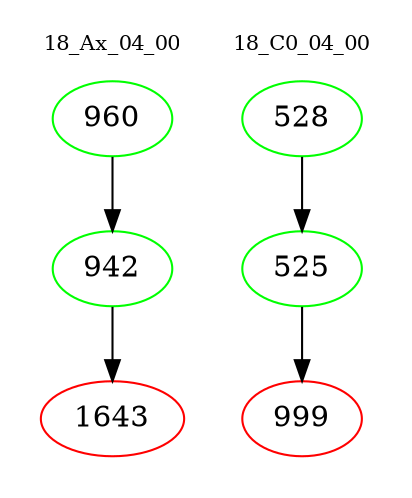 digraph{
subgraph cluster_0 {
color = white
label = "18_Ax_04_00";
fontsize=10;
T0_960 [label="960", color="green"]
T0_960 -> T0_942 [color="black"]
T0_942 [label="942", color="green"]
T0_942 -> T0_1643 [color="black"]
T0_1643 [label="1643", color="red"]
}
subgraph cluster_1 {
color = white
label = "18_C0_04_00";
fontsize=10;
T1_528 [label="528", color="green"]
T1_528 -> T1_525 [color="black"]
T1_525 [label="525", color="green"]
T1_525 -> T1_999 [color="black"]
T1_999 [label="999", color="red"]
}
}
